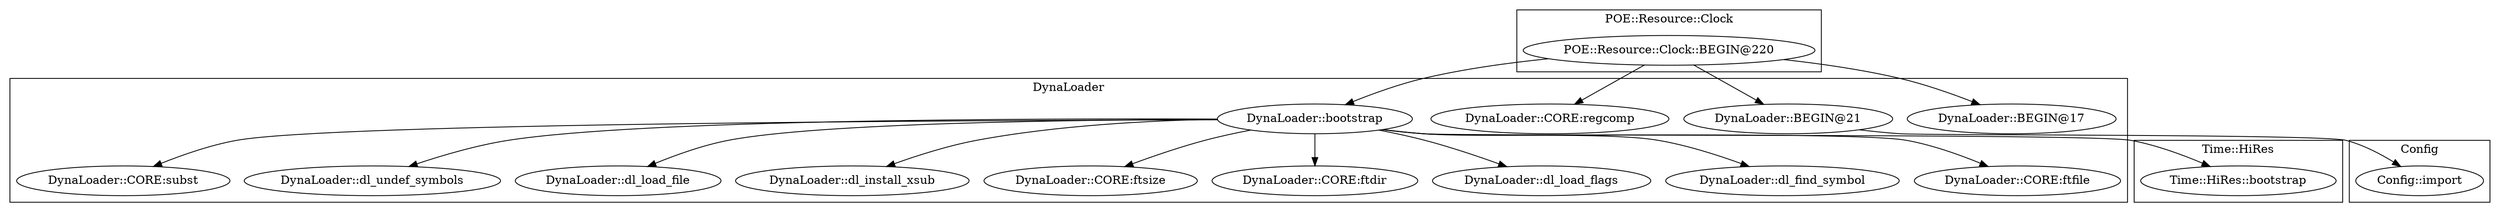 digraph {
graph [overlap=false]
subgraph cluster_POE_Resource_Clock {
	label="POE::Resource::Clock";
	"POE::Resource::Clock::BEGIN@220";
}
subgraph cluster_Time_HiRes {
	label="Time::HiRes";
	"Time::HiRes::bootstrap";
}
subgraph cluster_DynaLoader {
	label="DynaLoader";
	"DynaLoader::BEGIN@17";
	"DynaLoader::bootstrap";
	"DynaLoader::CORE:subst";
	"DynaLoader::dl_undef_symbols";
	"DynaLoader::CORE:regcomp";
	"DynaLoader::dl_load_file";
	"DynaLoader::BEGIN@21";
	"DynaLoader::dl_install_xsub";
	"DynaLoader::CORE:ftsize";
	"DynaLoader::CORE:ftdir";
	"DynaLoader::dl_load_flags";
	"DynaLoader::dl_find_symbol";
	"DynaLoader::CORE:ftfile";
}
subgraph cluster_Config {
	label="Config";
	"Config::import";
}
"POE::Resource::Clock::BEGIN@220" -> "DynaLoader::BEGIN@21";
"DynaLoader::bootstrap" -> "Time::HiRes::bootstrap";
"DynaLoader::bootstrap" -> "DynaLoader::dl_install_xsub";
"POE::Resource::Clock::BEGIN@220" -> "DynaLoader::BEGIN@17";
"DynaLoader::bootstrap" -> "DynaLoader::dl_undef_symbols";
"DynaLoader::bootstrap" -> "DynaLoader::dl_find_symbol";
"DynaLoader::bootstrap" -> "DynaLoader::CORE:subst";
"DynaLoader::bootstrap" -> "DynaLoader::CORE:ftdir";
"DynaLoader::BEGIN@21" -> "Config::import";
"DynaLoader::bootstrap" -> "DynaLoader::dl_load_file";
"DynaLoader::bootstrap" -> "DynaLoader::dl_load_flags";
"POE::Resource::Clock::BEGIN@220" -> "DynaLoader::bootstrap";
"POE::Resource::Clock::BEGIN@220" -> "DynaLoader::CORE:regcomp";
"DynaLoader::bootstrap" -> "DynaLoader::CORE:ftsize";
"DynaLoader::bootstrap" -> "DynaLoader::CORE:ftfile";
}
